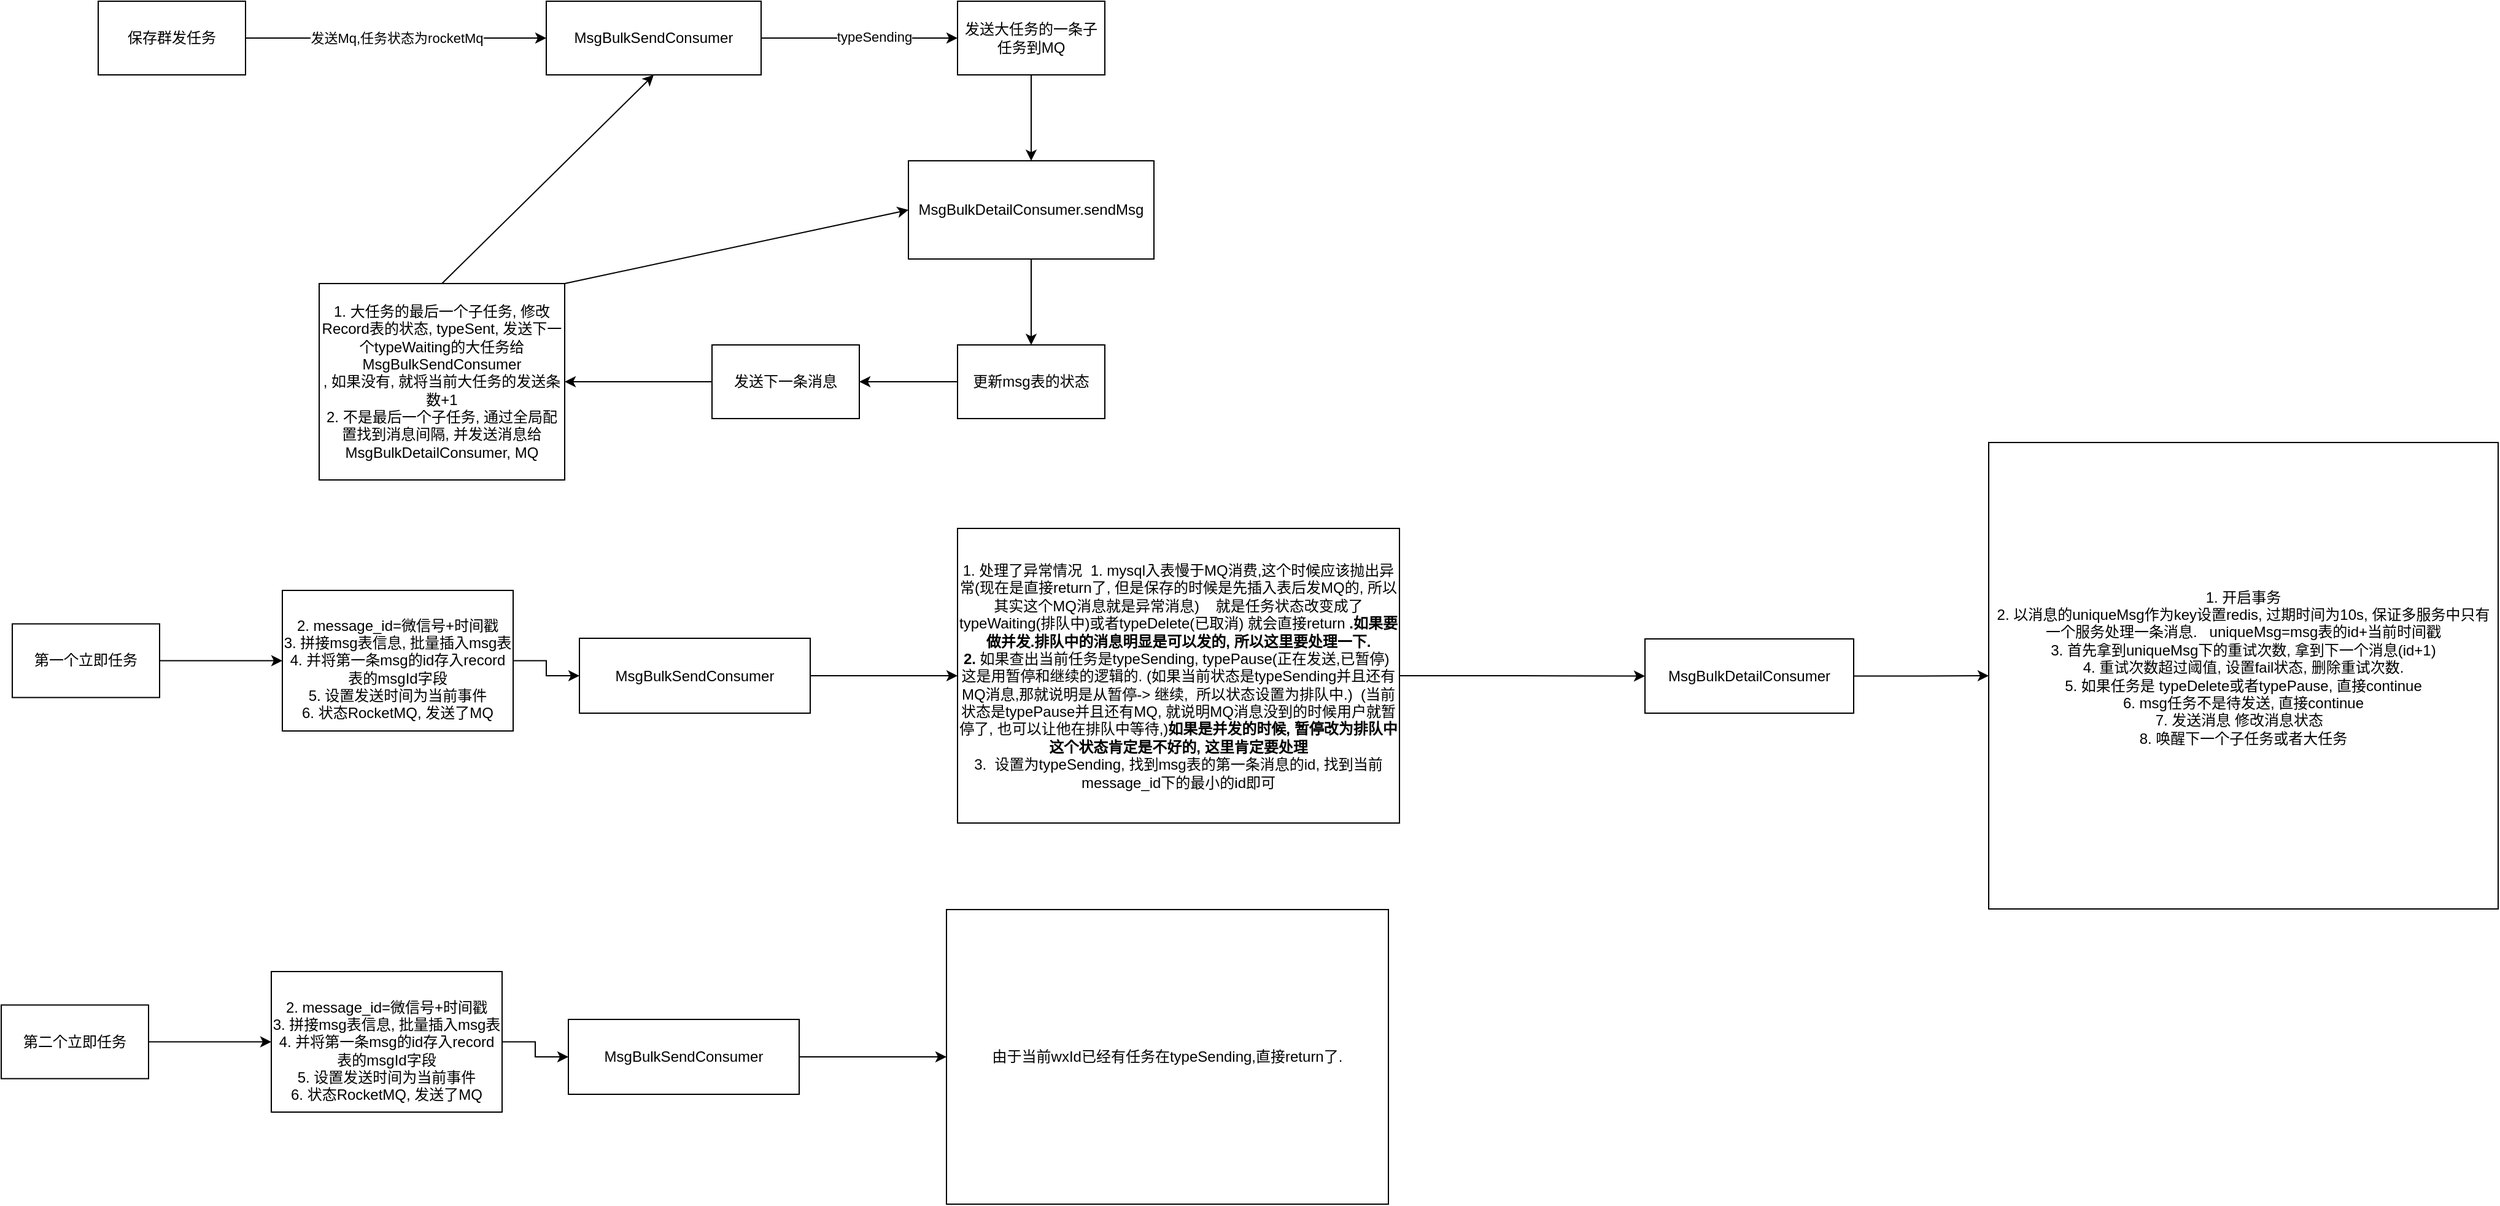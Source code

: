 <mxfile version="21.7.0" type="github">
  <diagram name="第 1 页" id="_jbqG42ynAipyEUHrYhT">
    <mxGraphModel dx="1194" dy="587" grid="1" gridSize="10" guides="1" tooltips="1" connect="1" arrows="1" fold="1" page="1" pageScale="1" pageWidth="1169" pageHeight="827" math="0" shadow="0">
      <root>
        <mxCell id="0" />
        <mxCell id="1" parent="0" />
        <mxCell id="DSpzE5suGisKfg1SqeY_-3" value="发送Mq,任务状态为rocketMq" style="edgeStyle=orthogonalEdgeStyle;rounded=0;orthogonalLoop=1;jettySize=auto;html=1;" parent="1" source="DSpzE5suGisKfg1SqeY_-1" target="DSpzE5suGisKfg1SqeY_-2" edge="1">
          <mxGeometry relative="1" as="geometry" />
        </mxCell>
        <mxCell id="DSpzE5suGisKfg1SqeY_-1" value="保存群发任务" style="rounded=0;whiteSpace=wrap;html=1;" parent="1" vertex="1">
          <mxGeometry x="100" y="140" width="120" height="60" as="geometry" />
        </mxCell>
        <mxCell id="DSpzE5suGisKfg1SqeY_-5" value="" style="edgeStyle=orthogonalEdgeStyle;rounded=0;orthogonalLoop=1;jettySize=auto;html=1;" parent="1" source="DSpzE5suGisKfg1SqeY_-2" target="DSpzE5suGisKfg1SqeY_-4" edge="1">
          <mxGeometry relative="1" as="geometry" />
        </mxCell>
        <mxCell id="DSpzE5suGisKfg1SqeY_-6" value="typeSending" style="edgeLabel;html=1;align=center;verticalAlign=middle;resizable=0;points=[];" parent="DSpzE5suGisKfg1SqeY_-5" vertex="1" connectable="0">
          <mxGeometry x="0.153" y="1" relative="1" as="geometry">
            <mxPoint as="offset" />
          </mxGeometry>
        </mxCell>
        <mxCell id="DSpzE5suGisKfg1SqeY_-2" value="MsgBulkSendConsumer" style="whiteSpace=wrap;html=1;rounded=0;" parent="1" vertex="1">
          <mxGeometry x="465" y="140" width="175" height="60" as="geometry" />
        </mxCell>
        <mxCell id="DSpzE5suGisKfg1SqeY_-8" value="" style="edgeStyle=orthogonalEdgeStyle;rounded=0;orthogonalLoop=1;jettySize=auto;html=1;" parent="1" source="DSpzE5suGisKfg1SqeY_-4" target="DSpzE5suGisKfg1SqeY_-7" edge="1">
          <mxGeometry relative="1" as="geometry" />
        </mxCell>
        <mxCell id="DSpzE5suGisKfg1SqeY_-4" value="发送大任务的一条子任务到MQ" style="whiteSpace=wrap;html=1;rounded=0;" parent="1" vertex="1">
          <mxGeometry x="800" y="140" width="120" height="60" as="geometry" />
        </mxCell>
        <mxCell id="DSpzE5suGisKfg1SqeY_-10" value="" style="edgeStyle=orthogonalEdgeStyle;rounded=0;orthogonalLoop=1;jettySize=auto;html=1;" parent="1" source="DSpzE5suGisKfg1SqeY_-7" target="DSpzE5suGisKfg1SqeY_-9" edge="1">
          <mxGeometry relative="1" as="geometry" />
        </mxCell>
        <mxCell id="DSpzE5suGisKfg1SqeY_-7" value="MsgBulkDetailConsumer.sendMsg" style="whiteSpace=wrap;html=1;rounded=0;" parent="1" vertex="1">
          <mxGeometry x="760" y="270" width="200" height="80" as="geometry" />
        </mxCell>
        <mxCell id="DSpzE5suGisKfg1SqeY_-12" value="" style="edgeStyle=orthogonalEdgeStyle;rounded=0;orthogonalLoop=1;jettySize=auto;html=1;" parent="1" source="DSpzE5suGisKfg1SqeY_-9" target="DSpzE5suGisKfg1SqeY_-11" edge="1">
          <mxGeometry relative="1" as="geometry" />
        </mxCell>
        <mxCell id="DSpzE5suGisKfg1SqeY_-9" value="更新msg表的状态" style="whiteSpace=wrap;html=1;rounded=0;" parent="1" vertex="1">
          <mxGeometry x="800" y="420" width="120" height="60" as="geometry" />
        </mxCell>
        <mxCell id="DSpzE5suGisKfg1SqeY_-14" value="" style="edgeStyle=orthogonalEdgeStyle;rounded=0;orthogonalLoop=1;jettySize=auto;html=1;" parent="1" source="DSpzE5suGisKfg1SqeY_-11" target="DSpzE5suGisKfg1SqeY_-13" edge="1">
          <mxGeometry relative="1" as="geometry" />
        </mxCell>
        <mxCell id="DSpzE5suGisKfg1SqeY_-11" value="发送下一条消息" style="whiteSpace=wrap;html=1;rounded=0;" parent="1" vertex="1">
          <mxGeometry x="600" y="420" width="120" height="60" as="geometry" />
        </mxCell>
        <mxCell id="DSpzE5suGisKfg1SqeY_-13" value="1. 大任务的最后一个子任务, 修改Record表的状态,&amp;nbsp;typeSent, 发送下一个typeWaiting的大任务给MsgBulkSendConsumer&lt;br&gt;, 如果没有, 就将当前大任务的发送条数+1&lt;br&gt;2. 不是最后一个子任务, 通过全局配置找到消息间隔, 并发送消息给MsgBulkDetailConsumer,&amp;nbsp;&lt;span style=&quot;background-color: initial;&quot;&gt;MQ&lt;/span&gt;" style="whiteSpace=wrap;html=1;rounded=0;" parent="1" vertex="1">
          <mxGeometry x="280" y="370" width="200" height="160" as="geometry" />
        </mxCell>
        <mxCell id="DSpzE5suGisKfg1SqeY_-15" value="" style="endArrow=classic;html=1;rounded=0;exitX=0.5;exitY=0;exitDx=0;exitDy=0;entryX=0.5;entryY=1;entryDx=0;entryDy=0;" parent="1" source="DSpzE5suGisKfg1SqeY_-13" target="DSpzE5suGisKfg1SqeY_-2" edge="1">
          <mxGeometry width="50" height="50" relative="1" as="geometry">
            <mxPoint x="560" y="290" as="sourcePoint" />
            <mxPoint x="610" y="240" as="targetPoint" />
          </mxGeometry>
        </mxCell>
        <mxCell id="DSpzE5suGisKfg1SqeY_-16" value="" style="endArrow=classic;html=1;rounded=0;exitX=1;exitY=0;exitDx=0;exitDy=0;entryX=0;entryY=0.5;entryDx=0;entryDy=0;" parent="1" source="DSpzE5suGisKfg1SqeY_-13" target="DSpzE5suGisKfg1SqeY_-7" edge="1">
          <mxGeometry width="50" height="50" relative="1" as="geometry">
            <mxPoint x="560" y="290" as="sourcePoint" />
            <mxPoint x="610" y="240" as="targetPoint" />
          </mxGeometry>
        </mxCell>
        <mxCell id="eZgHUBhp_SpL1jb25tz2-3" value="" style="edgeStyle=orthogonalEdgeStyle;rounded=0;orthogonalLoop=1;jettySize=auto;html=1;" edge="1" parent="1" source="eZgHUBhp_SpL1jb25tz2-1" target="eZgHUBhp_SpL1jb25tz2-2">
          <mxGeometry relative="1" as="geometry" />
        </mxCell>
        <mxCell id="eZgHUBhp_SpL1jb25tz2-1" value="第一个立即任务" style="rounded=0;whiteSpace=wrap;html=1;" vertex="1" parent="1">
          <mxGeometry x="30" y="647.25" width="120" height="60" as="geometry" />
        </mxCell>
        <mxCell id="eZgHUBhp_SpL1jb25tz2-5" value="" style="edgeStyle=orthogonalEdgeStyle;rounded=0;orthogonalLoop=1;jettySize=auto;html=1;" edge="1" parent="1" source="eZgHUBhp_SpL1jb25tz2-2" target="eZgHUBhp_SpL1jb25tz2-4">
          <mxGeometry relative="1" as="geometry" />
        </mxCell>
        <mxCell id="eZgHUBhp_SpL1jb25tz2-2" value="&lt;br&gt;2. message_id=微信号+时间戳&lt;br&gt;3. 拼接msg表信息, 批量插入msg表&lt;br&gt;4. 并将第一条msg的id存入record表的msgId字段&lt;br&gt;5. 设置发送时间为当前事件&lt;br&gt;6. 状态RocketMQ, 发送了MQ" style="whiteSpace=wrap;html=1;rounded=0;" vertex="1" parent="1">
          <mxGeometry x="250" y="620" width="188" height="114.5" as="geometry" />
        </mxCell>
        <mxCell id="eZgHUBhp_SpL1jb25tz2-7" value="" style="edgeStyle=orthogonalEdgeStyle;rounded=0;orthogonalLoop=1;jettySize=auto;html=1;" edge="1" parent="1" source="eZgHUBhp_SpL1jb25tz2-4" target="eZgHUBhp_SpL1jb25tz2-6">
          <mxGeometry relative="1" as="geometry" />
        </mxCell>
        <mxCell id="eZgHUBhp_SpL1jb25tz2-4" value="MsgBulkSendConsumer" style="whiteSpace=wrap;html=1;rounded=0;" vertex="1" parent="1">
          <mxGeometry x="492" y="659" width="188" height="61" as="geometry" />
        </mxCell>
        <mxCell id="eZgHUBhp_SpL1jb25tz2-17" value="" style="edgeStyle=orthogonalEdgeStyle;rounded=0;orthogonalLoop=1;jettySize=auto;html=1;" edge="1" parent="1" source="eZgHUBhp_SpL1jb25tz2-6" target="eZgHUBhp_SpL1jb25tz2-16">
          <mxGeometry relative="1" as="geometry" />
        </mxCell>
        <mxCell id="eZgHUBhp_SpL1jb25tz2-6" value="1. 处理了异常情况&amp;nbsp; 1. mysql入表慢于MQ消费,这个时候应该抛出异常(现在是直接return了, 但是保存的时候是先插入表后发MQ的, 所以其实这个MQ消息就是异常消息)&amp;nbsp; &amp;nbsp; 就是任务状态改变成了typeWaiting(排队中)或者typeDelete(已取消) 就会直接return &lt;b&gt;.如果要做并发.排队中的消息明显是可以发的, 所以这里要处理一下.&lt;br&gt;2. &lt;/b&gt;如果查出当前任务是typeSending,&amp;nbsp;typePause(正在发送,已暂停)&amp;nbsp; 这是用暂停和继续的逻辑的. (如果当前状态是typeSending并且还有MQ消息,那就说明是从暂停-&amp;gt; 继续,&amp;nbsp; 所以状态设置为排队中.)&amp;nbsp; (当前状态是typePause并且还有MQ, 就说明MQ消息没到的时候用户就暂停了, 也可以让他在排队中等待,)&lt;b&gt;如果是并发的时候, 暂停改为排队中这个状态肯定是不好的, 这里肯定要处理&lt;/b&gt;&lt;br&gt;3.&amp;nbsp; 设置为typeSending, 找到msg表的第一条消息的id, 找到当前message_id下的最小的id即可" style="whiteSpace=wrap;html=1;rounded=0;" vertex="1" parent="1">
          <mxGeometry x="800" y="569.5" width="360" height="240" as="geometry" />
        </mxCell>
        <mxCell id="eZgHUBhp_SpL1jb25tz2-9" value="" style="edgeStyle=orthogonalEdgeStyle;rounded=0;orthogonalLoop=1;jettySize=auto;html=1;" edge="1" parent="1" source="eZgHUBhp_SpL1jb25tz2-10" target="eZgHUBhp_SpL1jb25tz2-12">
          <mxGeometry relative="1" as="geometry" />
        </mxCell>
        <mxCell id="eZgHUBhp_SpL1jb25tz2-10" value="第二个立即任务" style="rounded=0;whiteSpace=wrap;html=1;" vertex="1" parent="1">
          <mxGeometry x="21" y="957.75" width="120" height="60" as="geometry" />
        </mxCell>
        <mxCell id="eZgHUBhp_SpL1jb25tz2-11" value="" style="edgeStyle=orthogonalEdgeStyle;rounded=0;orthogonalLoop=1;jettySize=auto;html=1;" edge="1" parent="1" source="eZgHUBhp_SpL1jb25tz2-12" target="eZgHUBhp_SpL1jb25tz2-14">
          <mxGeometry relative="1" as="geometry" />
        </mxCell>
        <mxCell id="eZgHUBhp_SpL1jb25tz2-12" value="&lt;br&gt;2. message_id=微信号+时间戳&lt;br&gt;3. 拼接msg表信息, 批量插入msg表&lt;br&gt;4. 并将第一条msg的id存入record表的msgId字段&lt;br&gt;5. 设置发送时间为当前事件&lt;br&gt;6. 状态RocketMQ, 发送了MQ" style="whiteSpace=wrap;html=1;rounded=0;" vertex="1" parent="1">
          <mxGeometry x="241" y="930.5" width="188" height="114.5" as="geometry" />
        </mxCell>
        <mxCell id="eZgHUBhp_SpL1jb25tz2-13" value="" style="edgeStyle=orthogonalEdgeStyle;rounded=0;orthogonalLoop=1;jettySize=auto;html=1;" edge="1" parent="1" source="eZgHUBhp_SpL1jb25tz2-14" target="eZgHUBhp_SpL1jb25tz2-15">
          <mxGeometry relative="1" as="geometry" />
        </mxCell>
        <mxCell id="eZgHUBhp_SpL1jb25tz2-14" value="MsgBulkSendConsumer" style="whiteSpace=wrap;html=1;rounded=0;" vertex="1" parent="1">
          <mxGeometry x="483" y="969.5" width="188" height="61" as="geometry" />
        </mxCell>
        <mxCell id="eZgHUBhp_SpL1jb25tz2-15" value="由于当前wxId已经有任务在typeSending,直接return了." style="whiteSpace=wrap;html=1;rounded=0;" vertex="1" parent="1">
          <mxGeometry x="791" y="880" width="360" height="240" as="geometry" />
        </mxCell>
        <mxCell id="eZgHUBhp_SpL1jb25tz2-19" value="" style="edgeStyle=orthogonalEdgeStyle;rounded=0;orthogonalLoop=1;jettySize=auto;html=1;" edge="1" parent="1" source="eZgHUBhp_SpL1jb25tz2-16" target="eZgHUBhp_SpL1jb25tz2-18">
          <mxGeometry relative="1" as="geometry" />
        </mxCell>
        <mxCell id="eZgHUBhp_SpL1jb25tz2-16" value="MsgBulkDetailConsumer" style="whiteSpace=wrap;html=1;rounded=0;" vertex="1" parent="1">
          <mxGeometry x="1360" y="659.5" width="170" height="60.5" as="geometry" />
        </mxCell>
        <mxCell id="eZgHUBhp_SpL1jb25tz2-18" value="1. 开启事务&lt;br&gt;2. 以消息的uniqueMsg作为key设置redis, 过期时间为10s, 保证多服务中只有一个服务处理一条消息.&amp;nbsp; &amp;nbsp;uniqueMsg=msg表的id+当前时间戳&lt;br&gt;3. 首先拿到uniqueMsg下的重试次数, 拿到下一个消息(id+1)&lt;br&gt;4. 重试次数超过阈值, 设置fail状态, 删除重试次数.&lt;br&gt;5. 如果任务是&amp;nbsp;typeDelete或者typePause, 直接continue&lt;br&gt;6. msg任务不是待发送, 直接continue&lt;br&gt;&lt;span style=&quot;background-color: initial;&quot;&gt;7. 发送消息 修改消息状态&amp;nbsp;&amp;nbsp;&lt;br&gt;8. 唤醒下一个子任务或者大任务&lt;br&gt;&amp;nbsp; &amp;nbsp;&amp;nbsp;&lt;/span&gt;" style="whiteSpace=wrap;html=1;rounded=0;" vertex="1" parent="1">
          <mxGeometry x="1640" y="499.5" width="415" height="380" as="geometry" />
        </mxCell>
      </root>
    </mxGraphModel>
  </diagram>
</mxfile>
